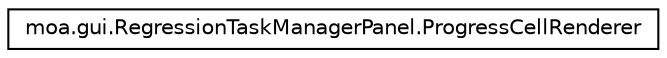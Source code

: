 digraph G
{
  edge [fontname="Helvetica",fontsize="10",labelfontname="Helvetica",labelfontsize="10"];
  node [fontname="Helvetica",fontsize="10",shape=record];
  rankdir=LR;
  Node1 [label="moa.gui.RegressionTaskManagerPanel.ProgressCellRenderer",height=0.2,width=0.4,color="black", fillcolor="white", style="filled",URL="$classmoa_1_1gui_1_1RegressionTaskManagerPanel_1_1ProgressCellRenderer.html"];
}
